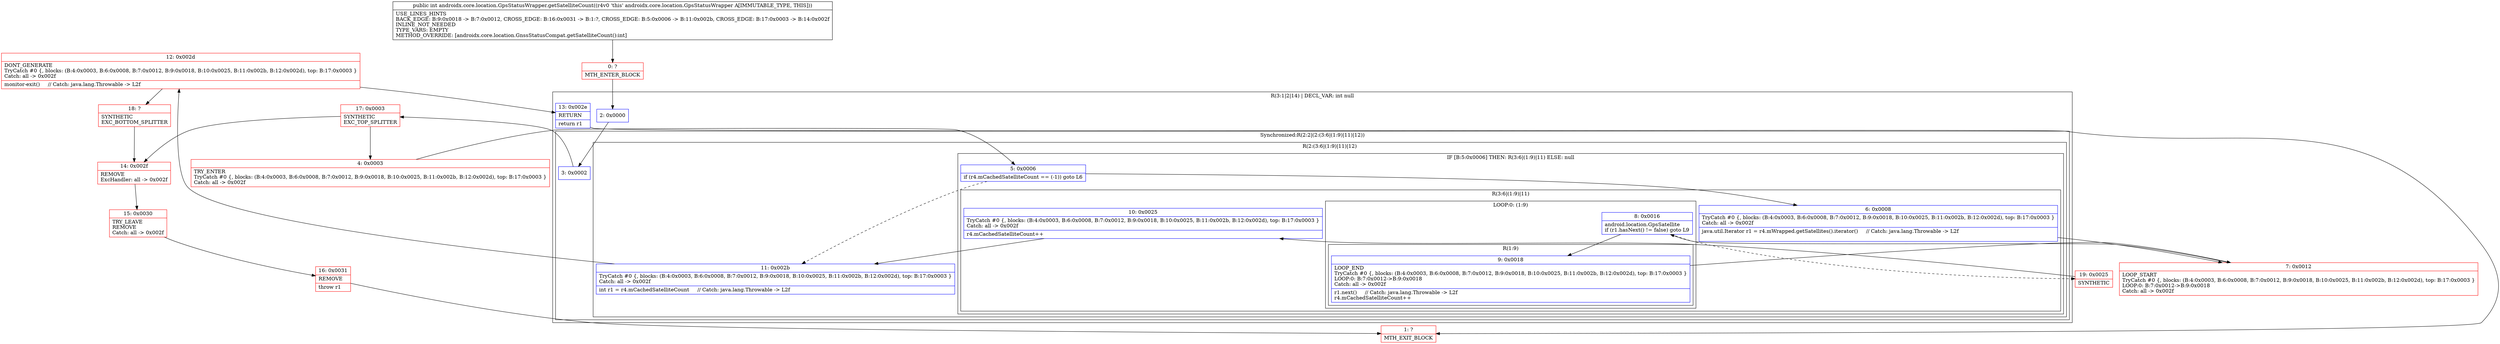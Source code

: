 digraph "CFG forandroidx.core.location.GpsStatusWrapper.getSatelliteCount()I" {
subgraph cluster_Region_1358578693 {
label = "R(3:1|2|14) | DECL_VAR: int null\l";
node [shape=record,color=blue];
Node_2 [shape=record,label="{2\:\ 0x0000}"];
subgraph cluster_SynchronizedRegion_354831713 {
label = "Synchronized:R(2:2|(2:(3:6|(1:9)|11)|12))";
node [shape=record,color=blue];
Node_3 [shape=record,label="{3\:\ 0x0002}"];
subgraph cluster_Region_1912876365 {
label = "R(2:(3:6|(1:9)|11)|12)";
node [shape=record,color=blue];
subgraph cluster_IfRegion_2015398229 {
label = "IF [B:5:0x0006] THEN: R(3:6|(1:9)|11) ELSE: null";
node [shape=record,color=blue];
Node_5 [shape=record,label="{5\:\ 0x0006|if (r4.mCachedSatelliteCount == (\-1)) goto L6\l}"];
subgraph cluster_Region_1831282153 {
label = "R(3:6|(1:9)|11)";
node [shape=record,color=blue];
Node_6 [shape=record,label="{6\:\ 0x0008|TryCatch #0 \{, blocks: (B:4:0x0003, B:6:0x0008, B:7:0x0012, B:9:0x0018, B:10:0x0025, B:11:0x002b, B:12:0x002d), top: B:17:0x0003 \}\lCatch: all \-\> 0x002f\l|java.util.Iterator r1 = r4.mWrapped.getSatellites().iterator()     \/\/ Catch: java.lang.Throwable \-\> L2f\l\l}"];
subgraph cluster_LoopRegion_634490836 {
label = "LOOP:0: (1:9)";
node [shape=record,color=blue];
Node_8 [shape=record,label="{8\:\ 0x0016|android.location.GpsSatellite \lif (r1.hasNext() != false) goto L9\l}"];
subgraph cluster_Region_37454666 {
label = "R(1:9)";
node [shape=record,color=blue];
Node_9 [shape=record,label="{9\:\ 0x0018|LOOP_END\lTryCatch #0 \{, blocks: (B:4:0x0003, B:6:0x0008, B:7:0x0012, B:9:0x0018, B:10:0x0025, B:11:0x002b, B:12:0x002d), top: B:17:0x0003 \}\lLOOP:0: B:7:0x0012\-\>B:9:0x0018\lCatch: all \-\> 0x002f\l|r1.next()     \/\/ Catch: java.lang.Throwable \-\> L2f\lr4.mCachedSatelliteCount++\l}"];
}
}
Node_10 [shape=record,label="{10\:\ 0x0025|TryCatch #0 \{, blocks: (B:4:0x0003, B:6:0x0008, B:7:0x0012, B:9:0x0018, B:10:0x0025, B:11:0x002b, B:12:0x002d), top: B:17:0x0003 \}\lCatch: all \-\> 0x002f\l|r4.mCachedSatelliteCount++\l}"];
}
}
Node_11 [shape=record,label="{11\:\ 0x002b|TryCatch #0 \{, blocks: (B:4:0x0003, B:6:0x0008, B:7:0x0012, B:9:0x0018, B:10:0x0025, B:11:0x002b, B:12:0x002d), top: B:17:0x0003 \}\lCatch: all \-\> 0x002f\l|int r1 = r4.mCachedSatelliteCount     \/\/ Catch: java.lang.Throwable \-\> L2f\l}"];
}
}
Node_13 [shape=record,label="{13\:\ 0x002e|RETURN\l|return r1\l}"];
}
Node_0 [shape=record,color=red,label="{0\:\ ?|MTH_ENTER_BLOCK\l}"];
Node_17 [shape=record,color=red,label="{17\:\ 0x0003|SYNTHETIC\lEXC_TOP_SPLITTER\l}"];
Node_4 [shape=record,color=red,label="{4\:\ 0x0003|TRY_ENTER\lTryCatch #0 \{, blocks: (B:4:0x0003, B:6:0x0008, B:7:0x0012, B:9:0x0018, B:10:0x0025, B:11:0x002b, B:12:0x002d), top: B:17:0x0003 \}\lCatch: all \-\> 0x002f\l}"];
Node_7 [shape=record,color=red,label="{7\:\ 0x0012|LOOP_START\lTryCatch #0 \{, blocks: (B:4:0x0003, B:6:0x0008, B:7:0x0012, B:9:0x0018, B:10:0x0025, B:11:0x002b, B:12:0x002d), top: B:17:0x0003 \}\lLOOP:0: B:7:0x0012\-\>B:9:0x0018\lCatch: all \-\> 0x002f\l}"];
Node_19 [shape=record,color=red,label="{19\:\ 0x0025|SYNTHETIC\l}"];
Node_12 [shape=record,color=red,label="{12\:\ 0x002d|DONT_GENERATE\lTryCatch #0 \{, blocks: (B:4:0x0003, B:6:0x0008, B:7:0x0012, B:9:0x0018, B:10:0x0025, B:11:0x002b, B:12:0x002d), top: B:17:0x0003 \}\lCatch: all \-\> 0x002f\l|monitor\-exit()     \/\/ Catch: java.lang.Throwable \-\> L2f\l}"];
Node_1 [shape=record,color=red,label="{1\:\ ?|MTH_EXIT_BLOCK\l}"];
Node_18 [shape=record,color=red,label="{18\:\ ?|SYNTHETIC\lEXC_BOTTOM_SPLITTER\l}"];
Node_14 [shape=record,color=red,label="{14\:\ 0x002f|REMOVE\lExcHandler: all \-\> 0x002f\l}"];
Node_15 [shape=record,color=red,label="{15\:\ 0x0030|TRY_LEAVE\lREMOVE\lCatch: all \-\> 0x002f\l}"];
Node_16 [shape=record,color=red,label="{16\:\ 0x0031|REMOVE\l|throw r1\l}"];
MethodNode[shape=record,label="{public int androidx.core.location.GpsStatusWrapper.getSatelliteCount((r4v0 'this' androidx.core.location.GpsStatusWrapper A[IMMUTABLE_TYPE, THIS]))  | USE_LINES_HINTS\lBACK_EDGE: B:9:0x0018 \-\> B:7:0x0012, CROSS_EDGE: B:16:0x0031 \-\> B:1:?, CROSS_EDGE: B:5:0x0006 \-\> B:11:0x002b, CROSS_EDGE: B:17:0x0003 \-\> B:14:0x002f\lINLINE_NOT_NEEDED\lTYPE_VARS: EMPTY\lMETHOD_OVERRIDE: [androidx.core.location.GnssStatusCompat.getSatelliteCount():int]\l}"];
MethodNode -> Node_0;Node_2 -> Node_3;
Node_3 -> Node_17;
Node_5 -> Node_6;
Node_5 -> Node_11[style=dashed];
Node_6 -> Node_7;
Node_8 -> Node_9;
Node_8 -> Node_19[style=dashed];
Node_9 -> Node_7;
Node_10 -> Node_11;
Node_11 -> Node_12;
Node_13 -> Node_1;
Node_0 -> Node_2;
Node_17 -> Node_4;
Node_17 -> Node_14;
Node_4 -> Node_5;
Node_7 -> Node_8;
Node_19 -> Node_10;
Node_12 -> Node_13;
Node_12 -> Node_18;
Node_18 -> Node_14;
Node_14 -> Node_15;
Node_15 -> Node_16;
Node_16 -> Node_1;
}

